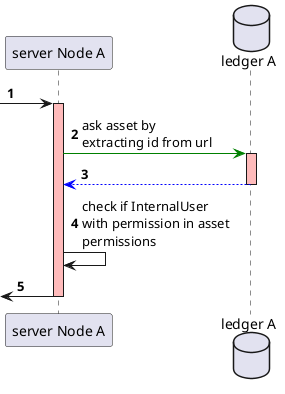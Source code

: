 @startuml

skinparam shadowing false

autonumber

participant "server Node A" as serverA
database "ledger A" as ledgerA

[-> serverA
activate serverA #FFBBBB

serverA -[#green]> ledgerA: ask asset by\nextracting id from url
activate ledgerA #FFBBBB
serverA <[#blue]-- ledgerA
deactivate ledgerA


serverA -> serverA: check if InternalUser\nwith permission in asset\npermissions

[<- serverA

deactivate serverA

@enduml
